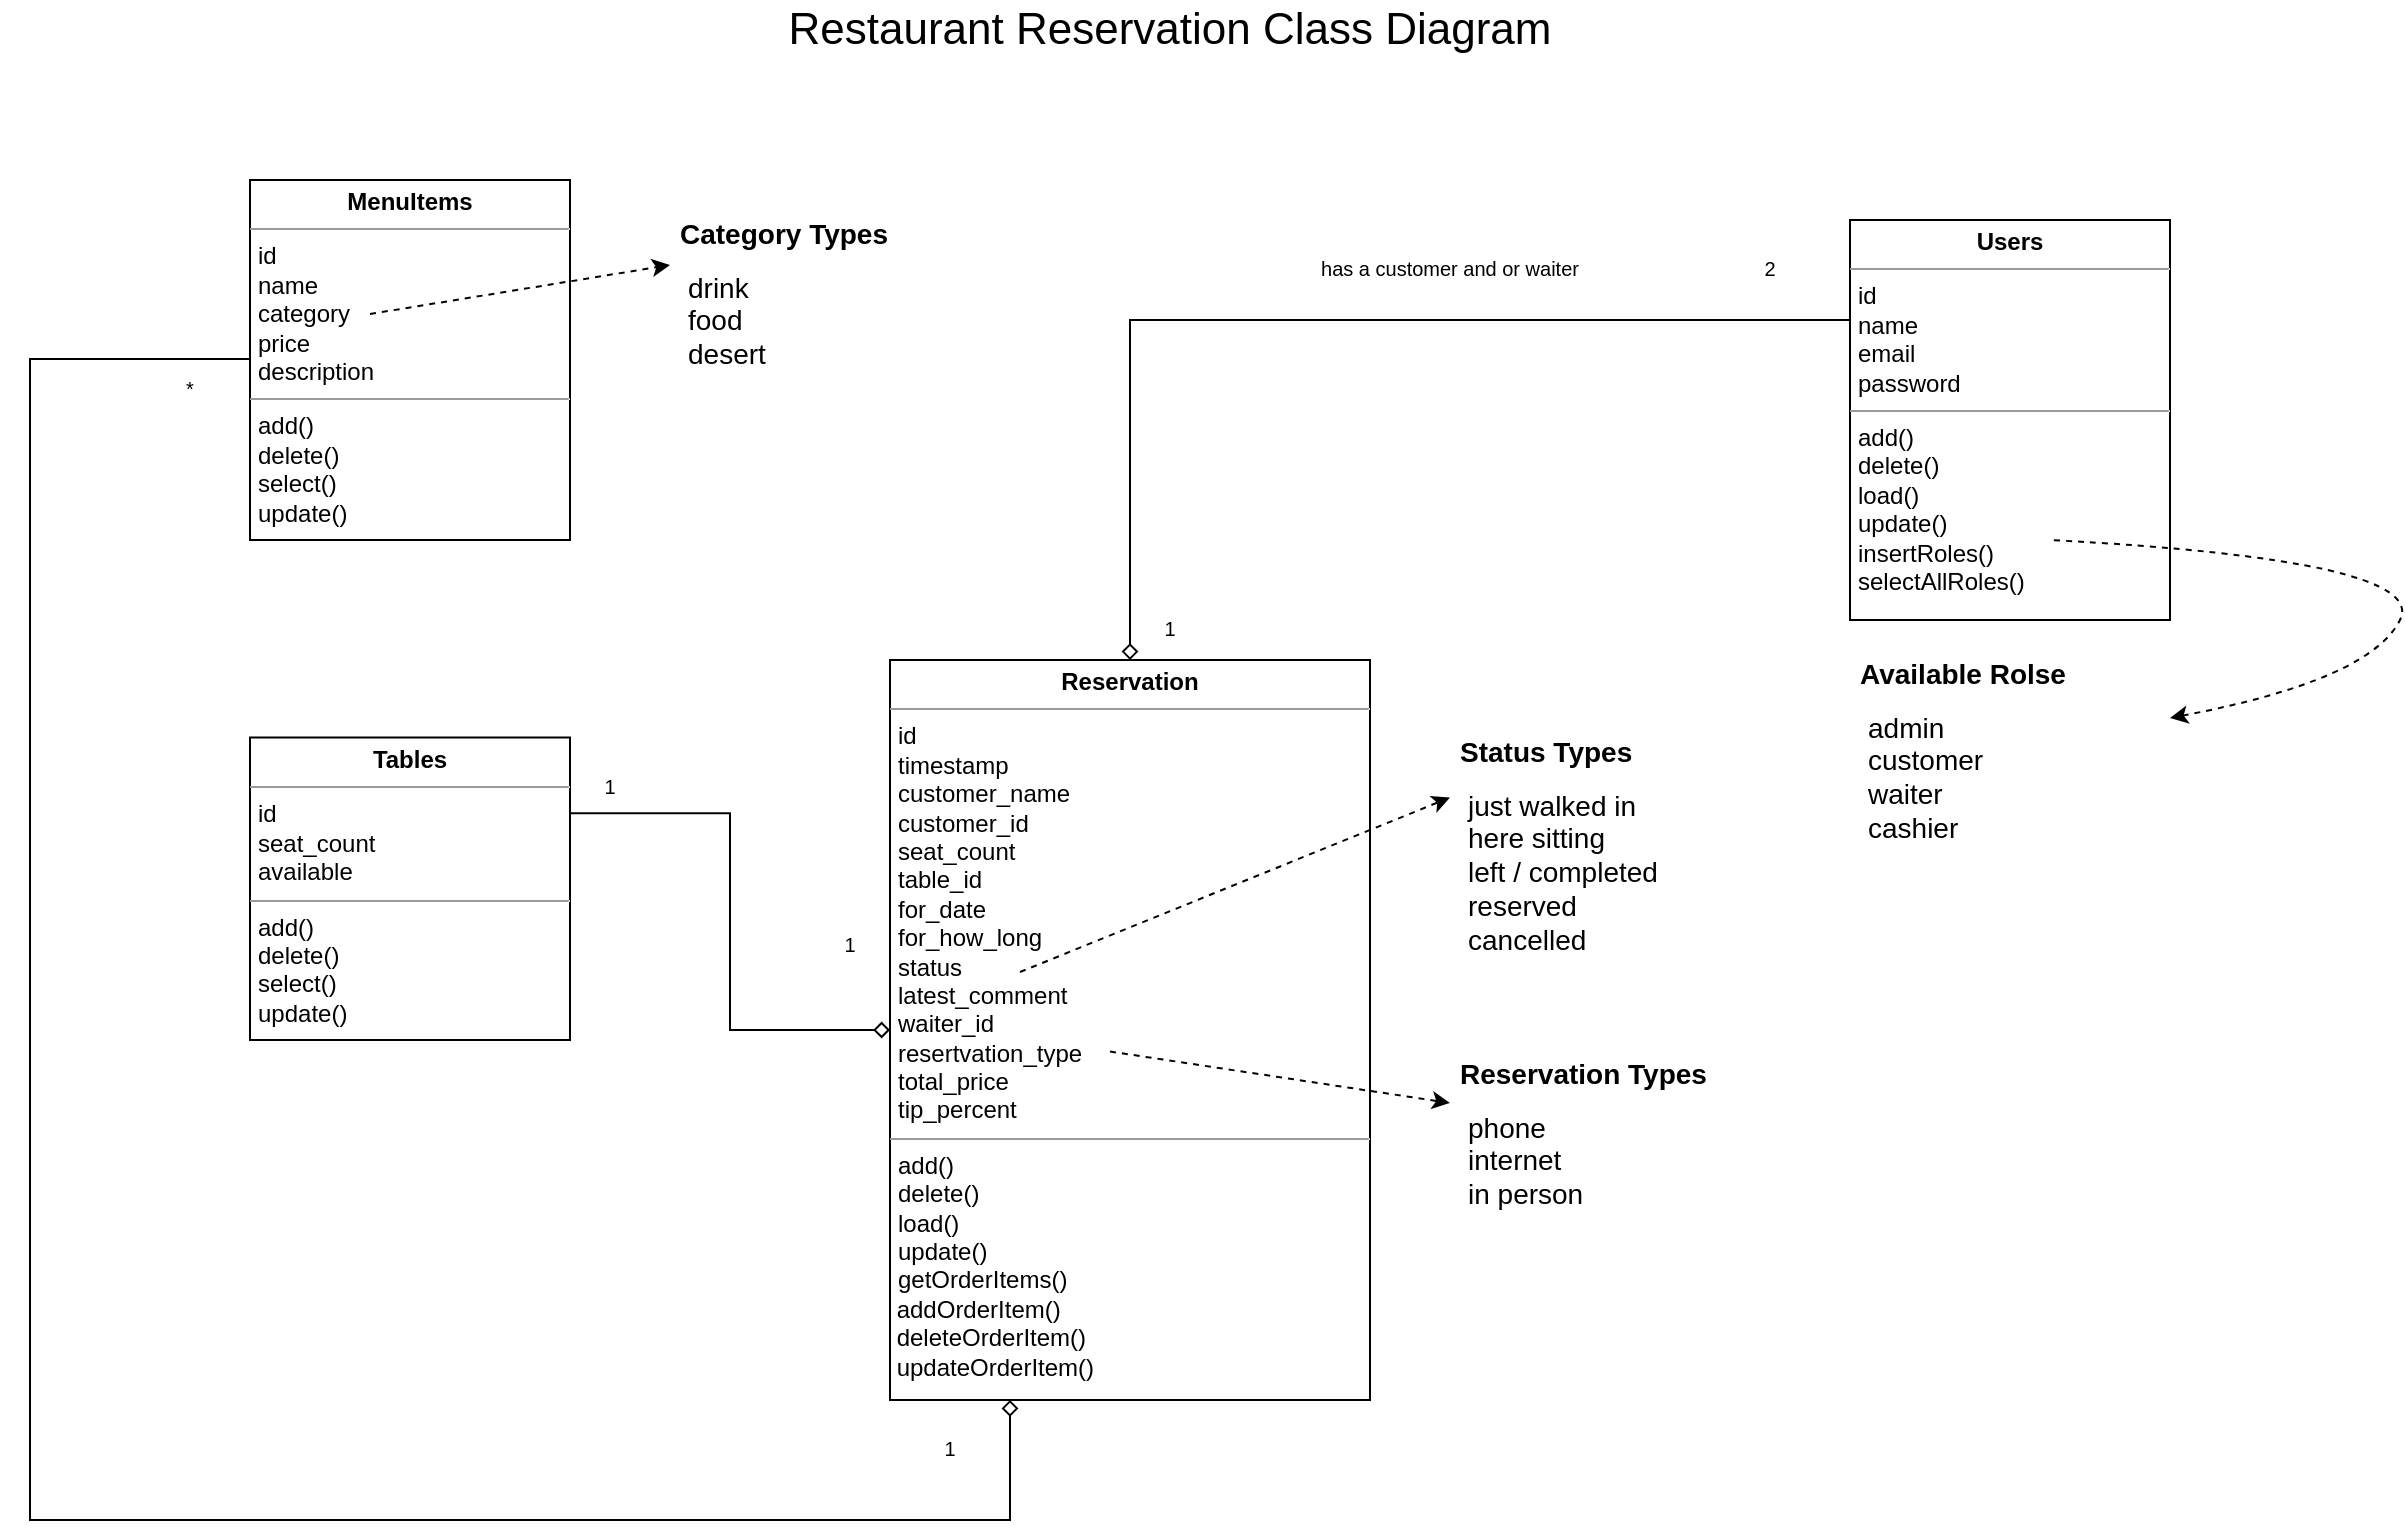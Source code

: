 <mxfile version="20.8.16" type="device"><diagram name="Page-1" id="G5EX8Vy-Cbu-R1nyykUL"><mxGraphModel dx="1152" dy="703" grid="1" gridSize="10" guides="1" tooltips="1" connect="1" arrows="1" fold="1" page="1" pageScale="1" pageWidth="3300" pageHeight="4681" background="#FFFFFF" math="0" shadow="0"><root><mxCell id="0"/><mxCell id="1" parent="0"/><mxCell id="goD7f1i-W1BPPLskCMS5-74" value="&lt;font style=&quot;font-size: 22px;&quot;&gt;Restaurant Reservation Class Diagram&lt;/font&gt;" style="text;html=1;strokeColor=none;fillColor=none;align=center;verticalAlign=middle;whiteSpace=wrap;rounded=0;fontSize=16;" parent="1" vertex="1"><mxGeometry x="35" y="70" width="1170" height="30" as="geometry"/></mxCell><mxCell id="goD7f1i-W1BPPLskCMS5-76" value="&lt;p style=&quot;margin:0px;margin-top:4px;text-align:center;&quot;&gt;&lt;b&gt;MenuItems&lt;/b&gt;&lt;/p&gt;&lt;hr size=&quot;1&quot;&gt;&lt;p style=&quot;margin:0px;margin-left:4px;&quot;&gt;id&lt;/p&gt;&lt;p style=&quot;margin:0px;margin-left:4px;&quot;&gt;name&lt;/p&gt;&lt;p style=&quot;margin:0px;margin-left:4px;&quot;&gt;category&lt;/p&gt;&lt;p style=&quot;margin:0px;margin-left:4px;&quot;&gt;price&lt;/p&gt;&lt;p style=&quot;margin:0px;margin-left:4px;&quot;&gt;description&lt;/p&gt;&lt;hr size=&quot;1&quot;&gt;&lt;p style=&quot;margin:0px;margin-left:4px;&quot;&gt;add()&lt;/p&gt;&lt;p style=&quot;margin:0px;margin-left:4px;&quot;&gt;delete()&lt;/p&gt;&lt;p style=&quot;margin:0px;margin-left:4px;&quot;&gt;select()&lt;/p&gt;&lt;p style=&quot;margin:0px;margin-left:4px;&quot;&gt;update()&lt;/p&gt;" style="verticalAlign=top;align=left;overflow=fill;fontSize=12;fontFamily=Helvetica;html=1;rounded=0;shadow=0;comic=0;labelBackgroundColor=none;strokeWidth=1" parent="1" vertex="1"><mxGeometry x="160" y="160" width="160" height="180" as="geometry"/></mxCell><mxCell id="goD7f1i-W1BPPLskCMS5-98" value="&lt;p style=&quot;margin:0px;margin-top:4px;text-align:center;&quot;&gt;&lt;b&gt;Tables&lt;/b&gt;&lt;/p&gt;&lt;hr size=&quot;1&quot;&gt;&lt;p style=&quot;margin:0px;margin-left:4px;&quot;&gt;id&lt;/p&gt;&lt;p style=&quot;margin:0px;margin-left:4px;&quot;&gt;seat_count&lt;/p&gt;&lt;p style=&quot;margin:0px;margin-left:4px;&quot;&gt;available&lt;/p&gt;&lt;hr size=&quot;1&quot;&gt;&lt;p style=&quot;margin:0px;margin-left:4px;&quot;&gt;add()&lt;/p&gt;&lt;p style=&quot;margin:0px;margin-left:4px;&quot;&gt;delete()&lt;/p&gt;&lt;p style=&quot;margin:0px;margin-left:4px;&quot;&gt;select()&lt;/p&gt;&lt;p style=&quot;margin:0px;margin-left:4px;&quot;&gt;update()&lt;/p&gt;" style="verticalAlign=top;align=left;overflow=fill;fontSize=12;fontFamily=Helvetica;html=1;rounded=0;shadow=0;comic=0;labelBackgroundColor=none;strokeWidth=1" parent="1" vertex="1"><mxGeometry x="160" y="438.75" width="160" height="151.25" as="geometry"/></mxCell><mxCell id="goD7f1i-W1BPPLskCMS5-107" style="edgeStyle=orthogonalEdgeStyle;rounded=0;orthogonalLoop=1;jettySize=auto;html=1;exitX=0.5;exitY=0;exitDx=0;exitDy=0;entryX=0;entryY=0.25;entryDx=0;entryDy=0;fontSize=14;startArrow=diamond;startFill=0;endArrow=none;endFill=0;" parent="1" source="goD7f1i-W1BPPLskCMS5-102" target="goD7f1i-W1BPPLskCMS5-79" edge="1"><mxGeometry relative="1" as="geometry"/></mxCell><mxCell id="goD7f1i-W1BPPLskCMS5-114" style="edgeStyle=orthogonalEdgeStyle;rounded=0;orthogonalLoop=1;jettySize=auto;html=1;entryX=1;entryY=0.25;entryDx=0;entryDy=0;fontSize=14;startArrow=diamond;startFill=0;endArrow=none;endFill=0;" parent="1" source="goD7f1i-W1BPPLskCMS5-102" target="goD7f1i-W1BPPLskCMS5-98" edge="1"><mxGeometry relative="1" as="geometry"/></mxCell><mxCell id="goD7f1i-W1BPPLskCMS5-102" value="&lt;p style=&quot;margin:0px;margin-top:4px;text-align:center;&quot;&gt;&lt;b&gt;Reservation&lt;/b&gt;&lt;/p&gt;&lt;hr size=&quot;1&quot;&gt;&lt;p style=&quot;margin:0px;margin-left:4px;&quot;&gt;id&lt;/p&gt;&lt;p style=&quot;margin:0px;margin-left:4px;&quot;&gt;timestamp&lt;/p&gt;&lt;p style=&quot;margin:0px;margin-left:4px;&quot;&gt;customer_name&lt;/p&gt;&lt;p style=&quot;margin:0px;margin-left:4px;&quot;&gt;customer_id&lt;/p&gt;&lt;p style=&quot;margin:0px;margin-left:4px;&quot;&gt;seat_count&lt;/p&gt;&lt;p style=&quot;margin:0px;margin-left:4px;&quot;&gt;&lt;span style=&quot;background-color: initial;&quot;&gt;table_id&lt;/span&gt;&lt;br&gt;&lt;/p&gt;&lt;p style=&quot;margin:0px;margin-left:4px;&quot;&gt;for_date&lt;/p&gt;&lt;p style=&quot;margin:0px;margin-left:4px;&quot;&gt;for_how_long&lt;/p&gt;&lt;p style=&quot;margin:0px;margin-left:4px;&quot;&gt;status&lt;/p&gt;&lt;p style=&quot;margin:0px;margin-left:4px;&quot;&gt;latest_comment&lt;/p&gt;&lt;p style=&quot;margin:0px;margin-left:4px;&quot;&gt;waiter_id&lt;/p&gt;&lt;p style=&quot;margin:0px;margin-left:4px;&quot;&gt;resertvation_type&amp;nbsp;&lt;/p&gt;&lt;p style=&quot;margin:0px;margin-left:4px;&quot;&gt;total_price&lt;/p&gt;&lt;p style=&quot;margin:0px;margin-left:4px;&quot;&gt;tip_percent&lt;/p&gt;&lt;hr size=&quot;1&quot;&gt;&lt;p style=&quot;margin:0px;margin-left:4px;&quot;&gt;add()&lt;/p&gt;&lt;p style=&quot;margin:0px;margin-left:4px;&quot;&gt;delete()&lt;/p&gt;&lt;p style=&quot;margin:0px;margin-left:4px;&quot;&gt;load()&lt;/p&gt;&lt;p style=&quot;margin:0px;margin-left:4px;&quot;&gt;update()&lt;/p&gt;&lt;p style=&quot;margin:0px;margin-left:4px;&quot;&gt;getOrderItems()&lt;/p&gt;&lt;p style=&quot;margin:0px;margin-left:4px;&quot;&gt;&lt;/p&gt;&amp;nbsp;addOrderItem()&lt;br&gt;&amp;nbsp;deleteOrderItem()&lt;br&gt;&amp;nbsp;updateOrderItem()" style="verticalAlign=top;align=left;overflow=fill;fontSize=12;fontFamily=Helvetica;html=1;rounded=0;shadow=0;comic=0;labelBackgroundColor=none;strokeWidth=1" parent="1" vertex="1"><mxGeometry x="480" y="400" width="240" height="370" as="geometry"/></mxCell><mxCell id="goD7f1i-W1BPPLskCMS5-104" value="&lt;h1 style=&quot;font-size: 14px;&quot;&gt;&lt;font style=&quot;font-size: 14px;&quot;&gt;Status Types&lt;/font&gt;&lt;/h1&gt;&lt;p style=&quot;border-color: var(--border-color); margin: 0px 0px 0px 4px; font-size: 14px;&quot;&gt;&lt;font style=&quot;font-size: 14px;&quot;&gt;just walked in&lt;/font&gt;&lt;/p&gt;&lt;p style=&quot;border-color: var(--border-color); margin: 0px 0px 0px 4px; font-size: 14px;&quot;&gt;&lt;font style=&quot;font-size: 14px;&quot;&gt;here sitting&lt;/font&gt;&lt;/p&gt;&lt;p style=&quot;border-color: var(--border-color); margin: 0px 0px 0px 4px; font-size: 14px;&quot;&gt;&lt;font style=&quot;font-size: 14px;&quot;&gt;left / completed&lt;/font&gt;&lt;/p&gt;&lt;p style=&quot;border-color: var(--border-color); margin: 0px 0px 0px 4px; font-size: 14px;&quot;&gt;&lt;font style=&quot;font-size: 14px;&quot;&gt;reserved&lt;/font&gt;&lt;/p&gt;&lt;p style=&quot;border-color: var(--border-color); margin: 0px 0px 0px 4px; font-size: 14px;&quot;&gt;&lt;font style=&quot;font-size: 14px;&quot;&gt;cancelled&lt;/font&gt;&lt;/p&gt;" style="text;html=1;strokeColor=none;fillColor=none;spacing=5;spacingTop=-20;whiteSpace=wrap;overflow=hidden;rounded=0;fontSize=10;" parent="1" vertex="1"><mxGeometry x="760" y="438.75" width="140" height="120" as="geometry"/></mxCell><mxCell id="goD7f1i-W1BPPLskCMS5-105" value="&lt;h1 style=&quot;font-size: 14px;&quot;&gt;&lt;font style=&quot;font-size: 14px;&quot;&gt;Category Types&lt;/font&gt;&lt;/h1&gt;&lt;p style=&quot;border-color: var(--border-color); margin: 0px 0px 0px 4px; font-size: 14px;&quot;&gt;drink&lt;/p&gt;&lt;p style=&quot;border-color: var(--border-color); margin: 0px 0px 0px 4px; font-size: 14px;&quot;&gt;food&lt;/p&gt;&lt;p style=&quot;border-color: var(--border-color); margin: 0px 0px 0px 4px; font-size: 14px;&quot;&gt;desert&lt;/p&gt;" style="text;html=1;strokeColor=none;fillColor=none;spacing=5;spacingTop=-20;whiteSpace=wrap;overflow=hidden;rounded=0;fontSize=10;" parent="1" vertex="1"><mxGeometry x="370" y="180" width="140" height="90" as="geometry"/></mxCell><mxCell id="goD7f1i-W1BPPLskCMS5-108" value="&lt;font style=&quot;font-size: 10px;&quot;&gt;1&lt;/font&gt;" style="text;html=1;strokeColor=none;fillColor=none;align=center;verticalAlign=middle;whiteSpace=wrap;rounded=0;fontSize=22;" parent="1" vertex="1"><mxGeometry x="590" y="370" width="60" height="22.5" as="geometry"/></mxCell><mxCell id="goD7f1i-W1BPPLskCMS5-109" value="&lt;font style=&quot;font-size: 10px;&quot;&gt;2&lt;/font&gt;" style="text;html=1;strokeColor=none;fillColor=none;align=center;verticalAlign=middle;whiteSpace=wrap;rounded=0;fontSize=22;" parent="1" vertex="1"><mxGeometry x="890" y="190" width="60" height="22.5" as="geometry"/></mxCell><mxCell id="goD7f1i-W1BPPLskCMS5-110" value="&lt;span style=&quot;font-size: 10px;&quot;&gt;has a customer and or waiter&lt;/span&gt;" style="text;html=1;strokeColor=none;fillColor=none;align=center;verticalAlign=middle;whiteSpace=wrap;rounded=0;fontSize=22;" parent="1" vertex="1"><mxGeometry x="690" y="190" width="140" height="22.5" as="geometry"/></mxCell><mxCell id="goD7f1i-W1BPPLskCMS5-115" value="&lt;font style=&quot;font-size: 10px;&quot;&gt;1&lt;/font&gt;" style="text;html=1;strokeColor=none;fillColor=none;align=center;verticalAlign=middle;whiteSpace=wrap;rounded=0;fontSize=22;" parent="1" vertex="1"><mxGeometry x="430" y="527.5" width="60" height="22.5" as="geometry"/></mxCell><mxCell id="goD7f1i-W1BPPLskCMS5-116" value="&lt;font style=&quot;font-size: 10px;&quot;&gt;1&lt;/font&gt;" style="text;html=1;strokeColor=none;fillColor=none;align=center;verticalAlign=middle;whiteSpace=wrap;rounded=0;fontSize=22;" parent="1" vertex="1"><mxGeometry x="310" y="448.75" width="60" height="22.5" as="geometry"/></mxCell><mxCell id="goD7f1i-W1BPPLskCMS5-119" style="edgeStyle=orthogonalEdgeStyle;rounded=0;orthogonalLoop=1;jettySize=auto;html=1;fontSize=14;startArrow=diamond;startFill=0;endArrow=none;endFill=0;exitX=0.25;exitY=1;exitDx=0;exitDy=0;entryX=1;entryY=1;entryDx=0;entryDy=0;" parent="1" source="goD7f1i-W1BPPLskCMS5-102" edge="1"><mxGeometry relative="1" as="geometry"><mxPoint x="490" y="552.556" as="sourcePoint"/><mxPoint x="160" y="249.5" as="targetPoint"/><Array as="points"><mxPoint x="540" y="830"/><mxPoint x="50" y="830"/><mxPoint x="50" y="249"/></Array></mxGeometry></mxCell><mxCell id="goD7f1i-W1BPPLskCMS5-122" value="&lt;font style=&quot;font-size: 10px;&quot;&gt;*&lt;/font&gt;" style="text;html=1;strokeColor=none;fillColor=none;align=center;verticalAlign=middle;whiteSpace=wrap;rounded=0;fontSize=22;" parent="1" vertex="1"><mxGeometry x="100" y="249.5" width="60" height="22.5" as="geometry"/></mxCell><mxCell id="goD7f1i-W1BPPLskCMS5-124" value="&lt;font style=&quot;font-size: 10px;&quot;&gt;1&lt;/font&gt;" style="text;html=1;strokeColor=none;fillColor=none;align=center;verticalAlign=middle;whiteSpace=wrap;rounded=0;fontSize=22;" parent="1" vertex="1"><mxGeometry x="480" y="780" width="60" height="22.5" as="geometry"/></mxCell><mxCell id="goD7f1i-W1BPPLskCMS5-126" value="&lt;h1 style=&quot;font-size: 14px;&quot;&gt;&lt;font style=&quot;font-size: 14px;&quot;&gt;Reservation Types&lt;/font&gt;&lt;/h1&gt;&lt;p style=&quot;border-color: var(--border-color); margin: 0px 0px 0px 4px; font-size: 14px;&quot;&gt;phone&lt;/p&gt;&lt;p style=&quot;border-color: var(--border-color); margin: 0px 0px 0px 4px; font-size: 14px;&quot;&gt;internet&lt;/p&gt;&lt;p style=&quot;border-color: var(--border-color); margin: 0px 0px 0px 4px; font-size: 14px;&quot;&gt;in person&lt;/p&gt;" style="text;html=1;strokeColor=none;fillColor=none;spacing=5;spacingTop=-20;whiteSpace=wrap;overflow=hidden;rounded=0;fontSize=10;" parent="1" vertex="1"><mxGeometry x="760" y="600" width="190" height="86" as="geometry"/></mxCell><mxCell id="goD7f1i-W1BPPLskCMS5-128" value="&lt;h1 style=&quot;font-size: 14px;&quot;&gt;&lt;font style=&quot;font-size: 14px;&quot;&gt;Available Rolse&lt;/font&gt;&lt;/h1&gt;&lt;p style=&quot;border-color: var(--border-color); margin: 0px 0px 0px 4px; font-size: 14px;&quot;&gt;admin&lt;/p&gt;&lt;p style=&quot;border-color: var(--border-color); margin: 0px 0px 0px 4px; font-size: 14px;&quot;&gt;customer&lt;/p&gt;&lt;p style=&quot;border-color: var(--border-color); margin: 0px 0px 0px 4px; font-size: 14px;&quot;&gt;waiter&lt;/p&gt;&lt;p style=&quot;border-color: var(--border-color); margin: 0px 0px 0px 4px; font-size: 14px;&quot;&gt;cashier&lt;/p&gt;" style="text;html=1;strokeColor=none;fillColor=none;spacing=5;spacingTop=-20;whiteSpace=wrap;overflow=hidden;rounded=0;fontSize=10;" parent="1" vertex="1"><mxGeometry x="960" y="400" width="160" height="96" as="geometry"/></mxCell><mxCell id="goD7f1i-W1BPPLskCMS5-79" value="&lt;p style=&quot;margin:0px;margin-top:4px;text-align:center;&quot;&gt;&lt;b&gt;Users&lt;/b&gt;&lt;/p&gt;&lt;hr size=&quot;1&quot;&gt;&lt;p style=&quot;margin:0px;margin-left:4px;&quot;&gt;id&lt;/p&gt;&lt;p style=&quot;margin:0px;margin-left:4px;&quot;&gt;name&lt;/p&gt;&lt;p style=&quot;margin:0px;margin-left:4px;&quot;&gt;email&lt;/p&gt;&lt;p style=&quot;margin:0px;margin-left:4px;&quot;&gt;password&lt;/p&gt;&lt;hr size=&quot;1&quot;&gt;&lt;p style=&quot;margin:0px;margin-left:4px;&quot;&gt;add()&lt;/p&gt;&lt;p style=&quot;margin:0px;margin-left:4px;&quot;&gt;delete()&lt;/p&gt;&lt;p style=&quot;margin:0px;margin-left:4px;&quot;&gt;load()&lt;/p&gt;&lt;p style=&quot;margin:0px;margin-left:4px;&quot;&gt;update()&lt;/p&gt;&lt;p style=&quot;margin:0px;margin-left:4px;&quot;&gt;insertRoles()&lt;/p&gt;&lt;p style=&quot;margin:0px;margin-left:4px;&quot;&gt;selectAllRoles()&lt;br&gt;&lt;/p&gt;&lt;p style=&quot;margin:0px;margin-left:4px;&quot;&gt;&lt;br&gt;&lt;/p&gt;" style="verticalAlign=top;align=left;overflow=fill;fontSize=12;fontFamily=Helvetica;html=1;rounded=0;shadow=0;comic=0;labelBackgroundColor=none;strokeWidth=1" parent="1" vertex="1"><mxGeometry x="960" y="180" width="160" height="200" as="geometry"/></mxCell><mxCell id="nJdFATIE86mqyI9YQelK-1" value="" style="endArrow=classic;html=1;rounded=0;entryX=0;entryY=0.25;entryDx=0;entryDy=0;dashed=1;" parent="1" target="goD7f1i-W1BPPLskCMS5-104" edge="1"><mxGeometry width="50" height="50" relative="1" as="geometry"><mxPoint x="545" y="556" as="sourcePoint"/><mxPoint x="655" y="496" as="targetPoint"/></mxGeometry></mxCell><mxCell id="nJdFATIE86mqyI9YQelK-2" value="" style="endArrow=classic;html=1;rounded=0;entryX=0;entryY=0.25;entryDx=0;entryDy=0;dashed=1;" parent="1" target="goD7f1i-W1BPPLskCMS5-126" edge="1"><mxGeometry width="50" height="50" relative="1" as="geometry"><mxPoint x="590" y="595.75" as="sourcePoint"/><mxPoint x="815" y="541" as="targetPoint"/></mxGeometry></mxCell><mxCell id="nJdFATIE86mqyI9YQelK-3" value="" style="endArrow=classic;html=1;rounded=0;dashed=1;entryX=0;entryY=0.25;entryDx=0;entryDy=0;" parent="1" target="goD7f1i-W1BPPLskCMS5-105" edge="1"><mxGeometry width="50" height="50" relative="1" as="geometry"><mxPoint x="220" y="227" as="sourcePoint"/><mxPoint x="445" y="172.25" as="targetPoint"/></mxGeometry></mxCell><mxCell id="nJdFATIE86mqyI9YQelK-7" value="" style="curved=1;endArrow=none;html=1;rounded=0;dashed=1;endFill=0;startArrow=classic;startFill=1;" parent="1" edge="1"><mxGeometry width="50" height="50" relative="1" as="geometry"><mxPoint x="1120" y="429" as="sourcePoint"/><mxPoint x="1060" y="340" as="targetPoint"/><Array as="points"><mxPoint x="1220" y="410"/><mxPoint x="1250" y="350"/></Array></mxGeometry></mxCell></root></mxGraphModel></diagram></mxfile>